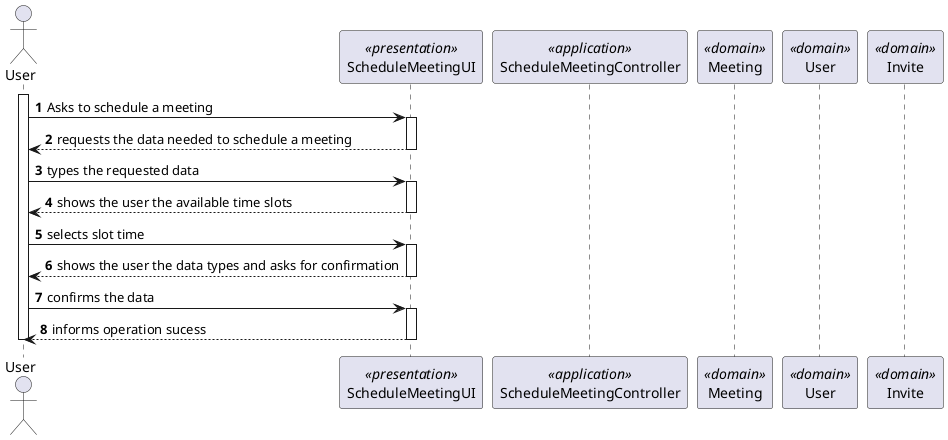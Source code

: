 @startuml US4001_SD
autonumber

actor "User" as U

participant "ScheduleMeetingUI" as UI <<presentation>>
participant "ScheduleMeetingController" as CTRL <<application>>
participant "Meeting" as MEETING <<domain>>
participant "User" as USER <<domain>>
participant "Invite" as INVITE <<domain>>


activate U

U -> UI : Asks to schedule a meeting
activate UI

UI --> U : requests the data needed to schedule a meeting
deactivate UI

U -> UI : types the requested data
activate UI

UI --> U : shows the user the available time slots
deactivate UI

U -> UI : selects slot time
activate UI

UI --> U : shows the user the data types and asks for confirmation
deactivate UI

U -> UI : confirms the data
activate UI

UI --> U : informs operation sucess
deactivate UI

deactivate U

@enduml
